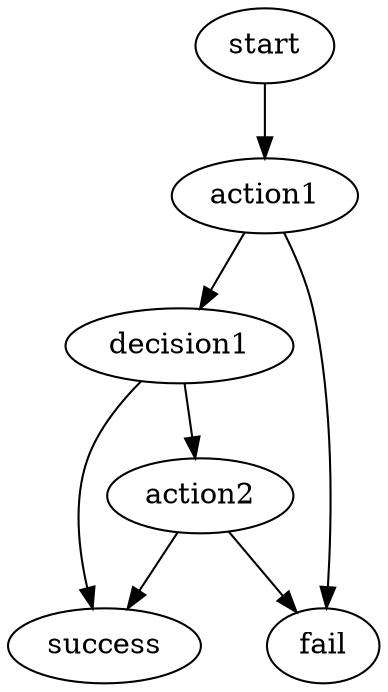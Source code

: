 digraph G {
  start;
  action1;
  decision1;
  action2;
  success;
  fail;
  start -> action1;
  action1 -> decision1;
  decision1 -> action2;
  action2 -> success;
  action2 -> fail;
  decision1 -> success;
  action1 -> fail;
}
